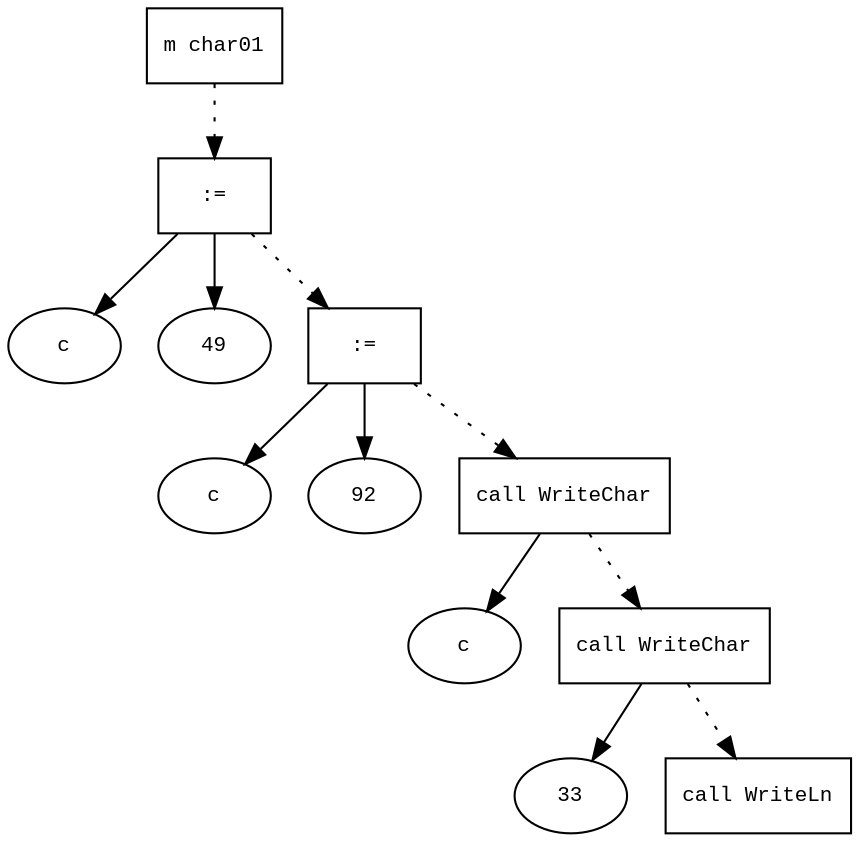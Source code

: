 digraph AST {
  graph [fontname="Times New Roman",fontsize=10];
  node  [fontname="Courier New",fontsize=10];
  edge  [fontname="Times New Roman",fontsize=10];

  node0 [label="m char01",shape=box];
  node3 [label=":=",shape=box];
  node1 [label="c",shape=ellipse];
  node3->node1;
  node2 [label="49",shape=ellipse];
  node3->node2;
  node0 -> node3 [style=dotted];
  node6 [label=":=",shape=box];
  node4 [label="c",shape=ellipse];
  node6->node4;
  node5 [label="92",shape=ellipse];
  node6->node5;
  node3 -> node6 [style=dotted];
  node7 [label="call WriteChar",shape=box];
  node8 [label="c",shape=ellipse];
  node7->node8;
  node6 -> node7 [style=dotted];
  node10 [label="call WriteChar",shape=box];
  node11 [label="33",shape=ellipse];
  node10->node11;
  node7 -> node10 [style=dotted];
  node13 [label="call WriteLn",shape=box];
  node10 -> node13 [style=dotted];
}
